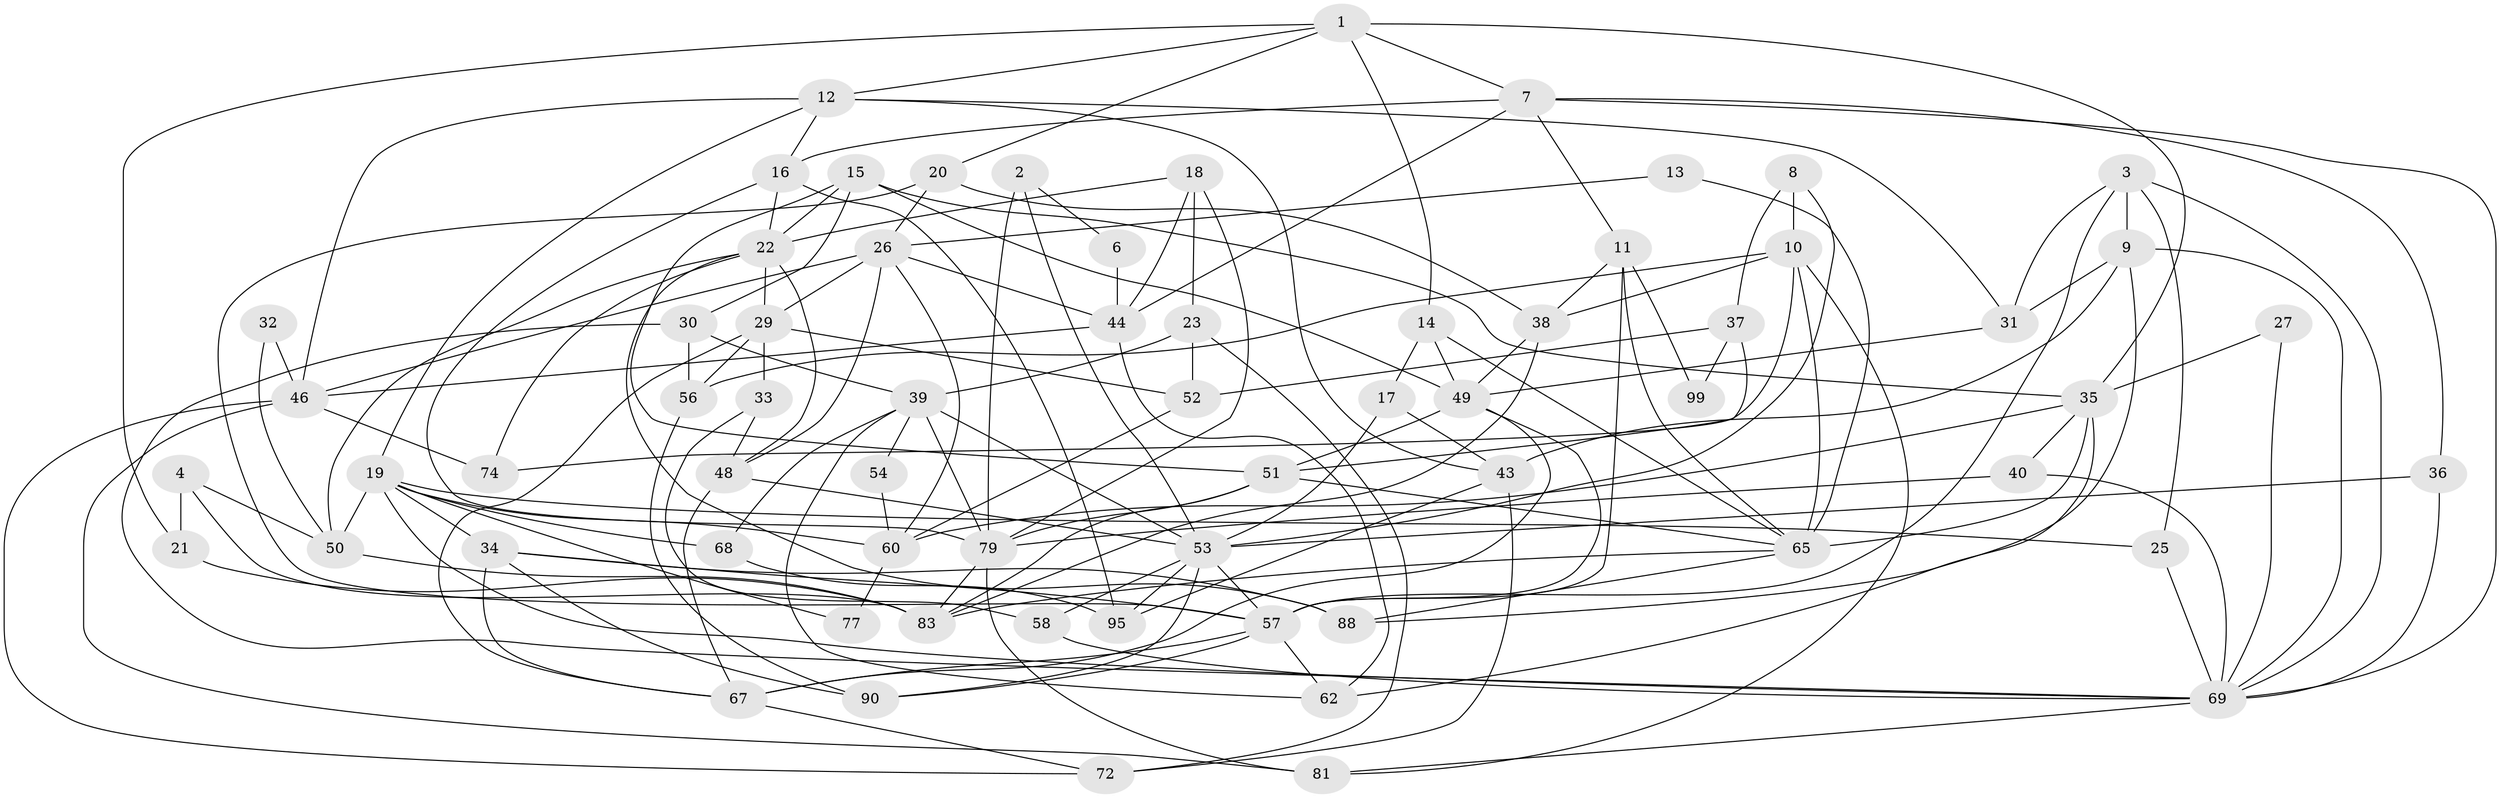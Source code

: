 // original degree distribution, {6: 0.09, 3: 0.27, 5: 0.13, 2: 0.11, 4: 0.35, 7: 0.03, 8: 0.01, 9: 0.01}
// Generated by graph-tools (version 1.1) at 2025/38/02/21/25 10:38:59]
// undirected, 66 vertices, 159 edges
graph export_dot {
graph [start="1"]
  node [color=gray90,style=filled];
  1;
  2;
  3;
  4 [super="+5"];
  6;
  7 [super="+28"];
  8;
  9 [super="+70"];
  10 [super="+75"];
  11 [super="+63"];
  12 [super="+45"];
  13;
  14 [super="+84"];
  15 [super="+100"];
  16;
  17;
  18;
  19 [super="+24"];
  20 [super="+94"];
  21;
  22 [super="+87"];
  23 [super="+55"];
  25;
  26 [super="+41"];
  27;
  29 [super="+61"];
  30;
  31 [super="+85"];
  32;
  33;
  34 [super="+73"];
  35 [super="+96"];
  36;
  37;
  38 [super="+78"];
  39 [super="+42"];
  40;
  43 [super="+47"];
  44 [super="+80"];
  46 [super="+92"];
  48;
  49 [super="+76"];
  50 [super="+59"];
  51 [super="+64"];
  52;
  53 [super="+86"];
  54;
  56 [super="+66"];
  57 [super="+93"];
  58;
  60 [super="+91"];
  62;
  65 [super="+98"];
  67;
  68 [super="+71"];
  69 [super="+82"];
  72;
  74;
  77;
  79 [super="+89"];
  81;
  83 [super="+97"];
  88;
  90;
  95;
  99;
  1 -- 7;
  1 -- 21;
  1 -- 20;
  1 -- 35;
  1 -- 14;
  1 -- 12;
  2 -- 79;
  2 -- 6;
  2 -- 53;
  3 -- 57;
  3 -- 69;
  3 -- 9;
  3 -- 25;
  3 -- 31;
  4 -- 21;
  4 -- 50 [weight=2];
  4 -- 83;
  6 -- 44;
  7 -- 16;
  7 -- 11;
  7 -- 44;
  7 -- 69;
  7 -- 36;
  8 -- 37;
  8 -- 10;
  8 -- 53;
  9 -- 43;
  9 -- 88;
  9 -- 69;
  9 -- 31;
  10 -- 81;
  10 -- 65;
  10 -- 74;
  10 -- 38;
  10 -- 56;
  11 -- 65 [weight=2];
  11 -- 38;
  11 -- 99;
  11 -- 57;
  12 -- 19;
  12 -- 16;
  12 -- 31;
  12 -- 43;
  12 -- 46;
  13 -- 26;
  13 -- 65;
  14 -- 49;
  14 -- 65;
  14 -- 17;
  15 -- 51;
  15 -- 35;
  15 -- 30;
  15 -- 22;
  15 -- 49;
  16 -- 79;
  16 -- 95;
  16 -- 22;
  17 -- 43;
  17 -- 53;
  18 -- 79;
  18 -- 23;
  18 -- 44;
  18 -- 22;
  19 -- 69;
  19 -- 25;
  19 -- 60;
  19 -- 34 [weight=2];
  19 -- 50;
  19 -- 68;
  19 -- 77;
  20 -- 57;
  20 -- 26;
  20 -- 38;
  21 -- 83;
  22 -- 50;
  22 -- 48;
  22 -- 88;
  22 -- 74;
  22 -- 29;
  23 -- 52;
  23 -- 72;
  23 -- 39;
  25 -- 69;
  26 -- 48;
  26 -- 44;
  26 -- 46;
  26 -- 29;
  26 -- 60;
  27 -- 35;
  27 -- 69;
  29 -- 52;
  29 -- 56;
  29 -- 33;
  29 -- 67;
  30 -- 39;
  30 -- 69;
  30 -- 56;
  31 -- 49 [weight=2];
  32 -- 46;
  32 -- 50;
  33 -- 48;
  33 -- 58;
  34 -- 67;
  34 -- 88;
  34 -- 57;
  34 -- 90;
  35 -- 62;
  35 -- 65;
  35 -- 40;
  35 -- 60;
  36 -- 69;
  36 -- 53;
  37 -- 51 [weight=2];
  37 -- 52;
  37 -- 99;
  38 -- 49;
  38 -- 83;
  39 -- 54;
  39 -- 62;
  39 -- 79;
  39 -- 68;
  39 -- 53;
  40 -- 69;
  40 -- 79;
  43 -- 95;
  43 -- 72;
  44 -- 62;
  44 -- 46 [weight=2];
  46 -- 81;
  46 -- 74;
  46 -- 72;
  48 -- 67;
  48 -- 53;
  49 -- 51;
  49 -- 57;
  49 -- 67;
  50 -- 83;
  51 -- 65;
  51 -- 79;
  51 -- 83;
  52 -- 60;
  53 -- 90;
  53 -- 57;
  53 -- 58;
  53 -- 95;
  54 -- 60;
  56 -- 90;
  57 -- 67;
  57 -- 90;
  57 -- 62;
  58 -- 69;
  60 -- 77;
  65 -- 88;
  65 -- 83;
  67 -- 72;
  68 -- 95;
  69 -- 81;
  79 -- 83;
  79 -- 81;
}
